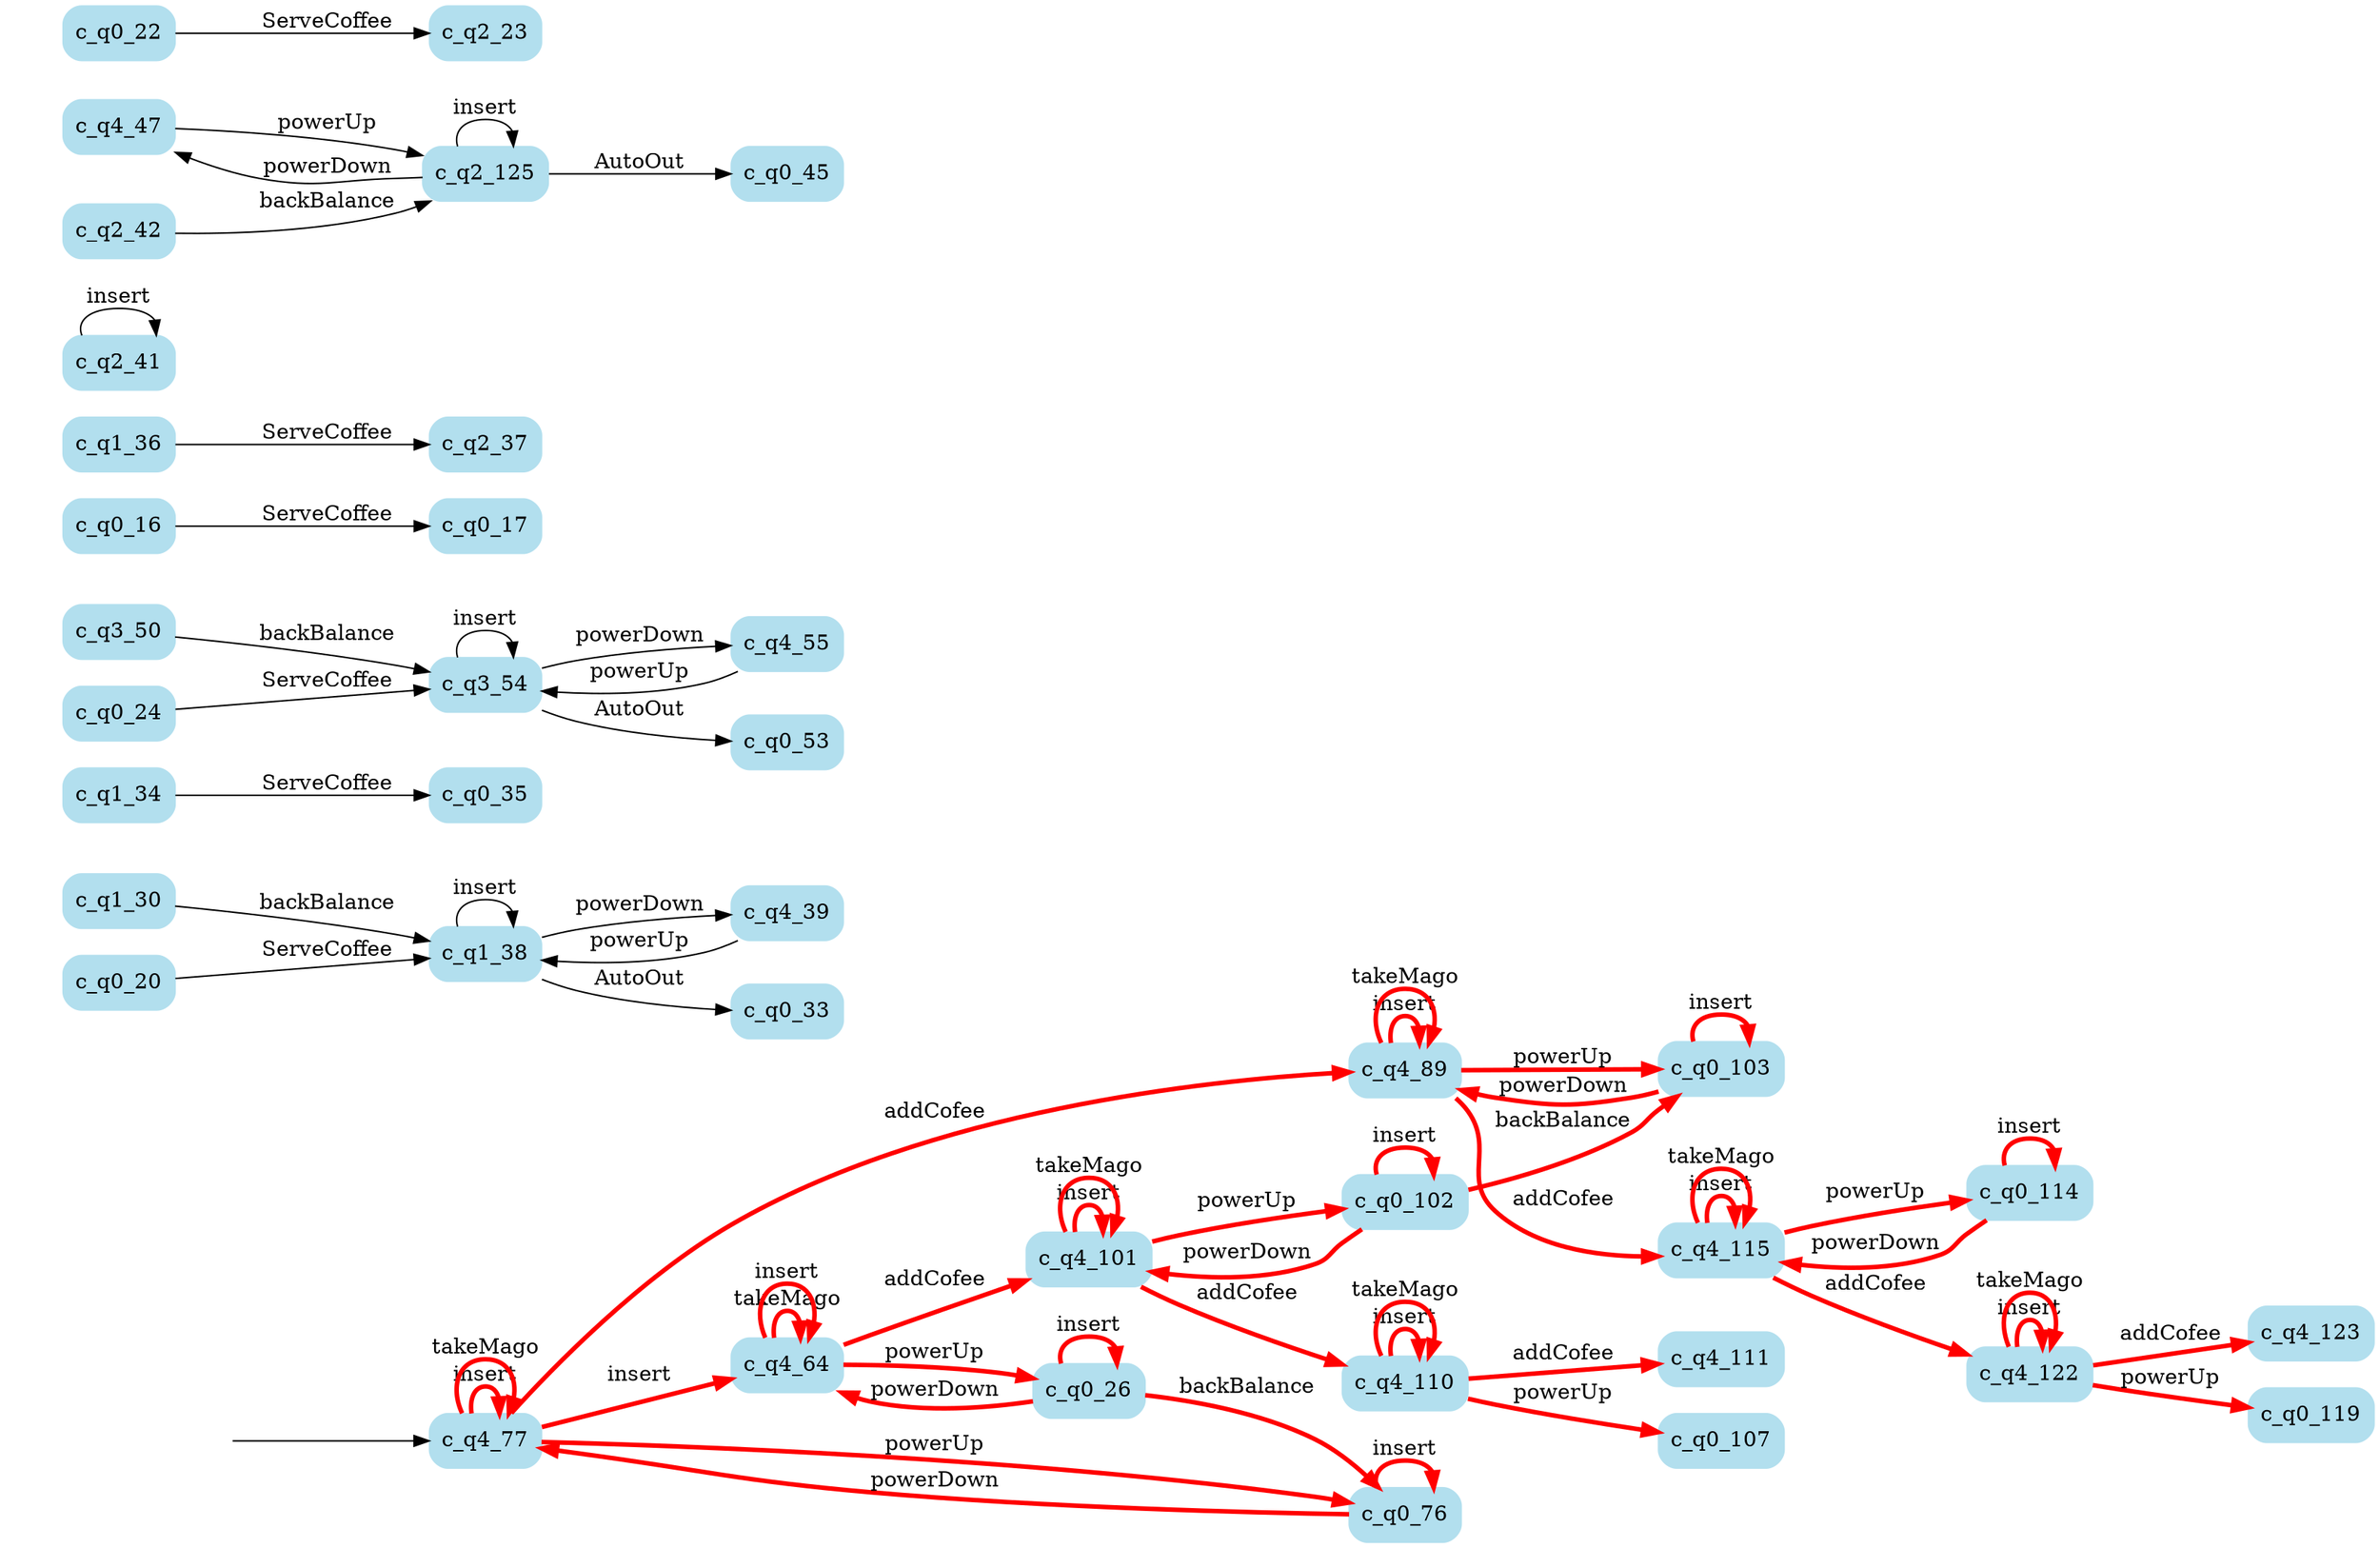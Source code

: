 digraph G {

	rankdir = LR;

	start_c_q4_77[style=invisible];

	node[shape=box, style="rounded, filled", color=lightblue2];

	c_q1_38[label="c_q1_38"];
	c_q0_35[label="c_q0_35"];
	c_q3_50[label="c_q3_50"];
	c_q4_101[label="c_q4_101"];
	c_q0_114[label="c_q0_114"];
	c_q0_17[label="c_q0_17"];
	c_q4_55[label="c_q4_55"];
	c_q4_123[label="c_q4_123"];
	c_q0_107[label="c_q0_107"];
	c_q4_77[label="c_q4_77"];
	c_q0_24[label="c_q0_24"];
	c_q1_30[label="c_q1_30"];
	c_q2_37[label="c_q2_37"];
	c_q0_16[label="c_q0_16"];
	c_q0_20[label="c_q0_20"];
	c_q4_110[label="c_q4_110"];
	c_q0_119[label="c_q0_119"];
	c_q1_36[label="c_q1_36"];
	c_q0_53[label="c_q0_53"];
	c_q4_89[label="c_q4_89"];
	c_q1_34[label="c_q1_34"];
	c_q2_41[label="c_q2_41"];
	c_q4_47[label="c_q4_47"];
	c_q0_22[label="c_q0_22"];
	c_q4_111[label="c_q4_111"];
	c_q2_125[label="c_q2_125"];
	c_q2_23[label="c_q2_23"];
	c_q0_103[label="c_q0_103"];
	c_q2_42[label="c_q2_42"];
	c_q4_115[label="c_q4_115"];
	c_q0_45[label="c_q0_45"];
	c_q4_39[label="c_q4_39"];
	c_q0_26[label="c_q0_26"];
	c_q4_64[label="c_q4_64"];
	c_q3_54[label="c_q3_54"];
	c_q0_76[label="c_q0_76"];
	c_q4_122[label="c_q4_122"];
	c_q0_102[label="c_q0_102"];
	c_q0_33[label="c_q0_33"];

	start_c_q4_77 -> c_q4_77;
	c_q4_77 -> c_q4_64[label="insert", penwidth=3, color=red];
	c_q4_64 -> c_q4_64[label="takeMago", penwidth=3, color=red];
	c_q4_77 -> c_q4_89[label="addCofee", penwidth=3, color=red];
	c_q4_64 -> c_q0_26[label="powerUp", penwidth=3, color=red];
	c_q4_39 -> c_q1_38[label="powerUp"];
	c_q4_47 -> c_q2_125[label="powerUp"];
	c_q4_55 -> c_q3_54[label="powerUp"];
	c_q0_26 -> c_q0_26[label="insert", penwidth=3, color=red];
	c_q0_16 -> c_q0_17[label="ServeCoffee"];
	c_q0_26 -> c_q0_76[label="backBalance", penwidth=3, color=red];
	c_q0_20 -> c_q1_38[label="ServeCoffee"];
	c_q0_22 -> c_q2_23[label="ServeCoffee"];
	c_q0_24 -> c_q3_54[label="ServeCoffee"];
	c_q0_26 -> c_q4_64[label="powerDown", penwidth=3, color=red];
	c_q1_38 -> c_q1_38[label="insert"];
	c_q1_30 -> c_q1_38[label="backBalance"];
	c_q1_38 -> c_q0_33[label="AutoOut"];
	c_q1_34 -> c_q0_35[label="ServeCoffee"];
	c_q1_36 -> c_q2_37[label="ServeCoffee"];
	c_q1_38 -> c_q4_39[label="powerDown"];
	c_q2_41 -> c_q2_41[label="insert"];
	c_q2_42 -> c_q2_125[label="backBalance"];
	c_q2_125 -> c_q0_45[label="AutoOut"];
	c_q2_125 -> c_q4_47[label="powerDown"];
	c_q3_54 -> c_q3_54[label="insert"];
	c_q3_50 -> c_q3_54[label="backBalance"];
	c_q3_54 -> c_q0_53[label="AutoOut"];
	c_q3_54 -> c_q4_55[label="powerDown"];
	c_q4_77 -> c_q4_77[label="insert", penwidth=3, color=red];
	c_q4_77 -> c_q0_76[label="powerUp", penwidth=3, color=red];
	c_q4_77 -> c_q4_77[label="takeMago", penwidth=3, color=red];
	c_q4_64 -> c_q4_64[label="insert", penwidth=3, color=red];
	c_q4_64 -> c_q4_101[label="addCofee", penwidth=3, color=red];
	c_q4_89 -> c_q4_89[label="insert", penwidth=3, color=red];
	c_q4_89 -> c_q0_103[label="powerUp", penwidth=3, color=red];
	c_q4_89 -> c_q4_89[label="takeMago", penwidth=3, color=red];
	c_q4_89 -> c_q4_115[label="addCofee", penwidth=3, color=red];
	c_q0_76 -> c_q0_76[label="insert", penwidth=3, color=red];
	c_q0_76 -> c_q4_77[label="powerDown", penwidth=3, color=red];
	c_q4_101 -> c_q4_101[label="insert", penwidth=3, color=red];
	c_q4_101 -> c_q0_102[label="powerUp", penwidth=3, color=red];
	c_q4_101 -> c_q4_101[label="takeMago", penwidth=3, color=red];
	c_q4_101 -> c_q4_110[label="addCofee", penwidth=3, color=red];
	c_q0_103 -> c_q0_103[label="insert", penwidth=3, color=red];
	c_q0_103 -> c_q4_89[label="powerDown", penwidth=3, color=red];
	c_q4_115 -> c_q4_115[label="insert", penwidth=3, color=red];
	c_q4_115 -> c_q0_114[label="powerUp", penwidth=3, color=red];
	c_q4_115 -> c_q4_115[label="takeMago", penwidth=3, color=red];
	c_q4_115 -> c_q4_122[label="addCofee", penwidth=3, color=red];
	c_q0_102 -> c_q0_102[label="insert", penwidth=3, color=red];
	c_q0_102 -> c_q4_101[label="powerDown", penwidth=3, color=red];
	c_q0_102 -> c_q0_103[label="backBalance", penwidth=3, color=red];
	c_q4_110 -> c_q4_110[label="insert", penwidth=3, color=red];
	c_q4_110 -> c_q0_107[label="powerUp", penwidth=3, color=red];
	c_q4_110 -> c_q4_110[label="takeMago", penwidth=3, color=red];
	c_q4_110 -> c_q4_111[label="addCofee", penwidth=3, color=red];
	c_q0_114 -> c_q0_114[label="insert", penwidth=3, color=red];
	c_q0_114 -> c_q4_115[label="powerDown", penwidth=3, color=red];
	c_q4_122 -> c_q4_122[label="insert", penwidth=3, color=red];
	c_q4_122 -> c_q0_119[label="powerUp", penwidth=3, color=red];
	c_q4_122 -> c_q4_122[label="takeMago", penwidth=3, color=red];
	c_q4_122 -> c_q4_123[label="addCofee", penwidth=3, color=red];
	c_q2_125 -> c_q2_125[label="insert"];

}